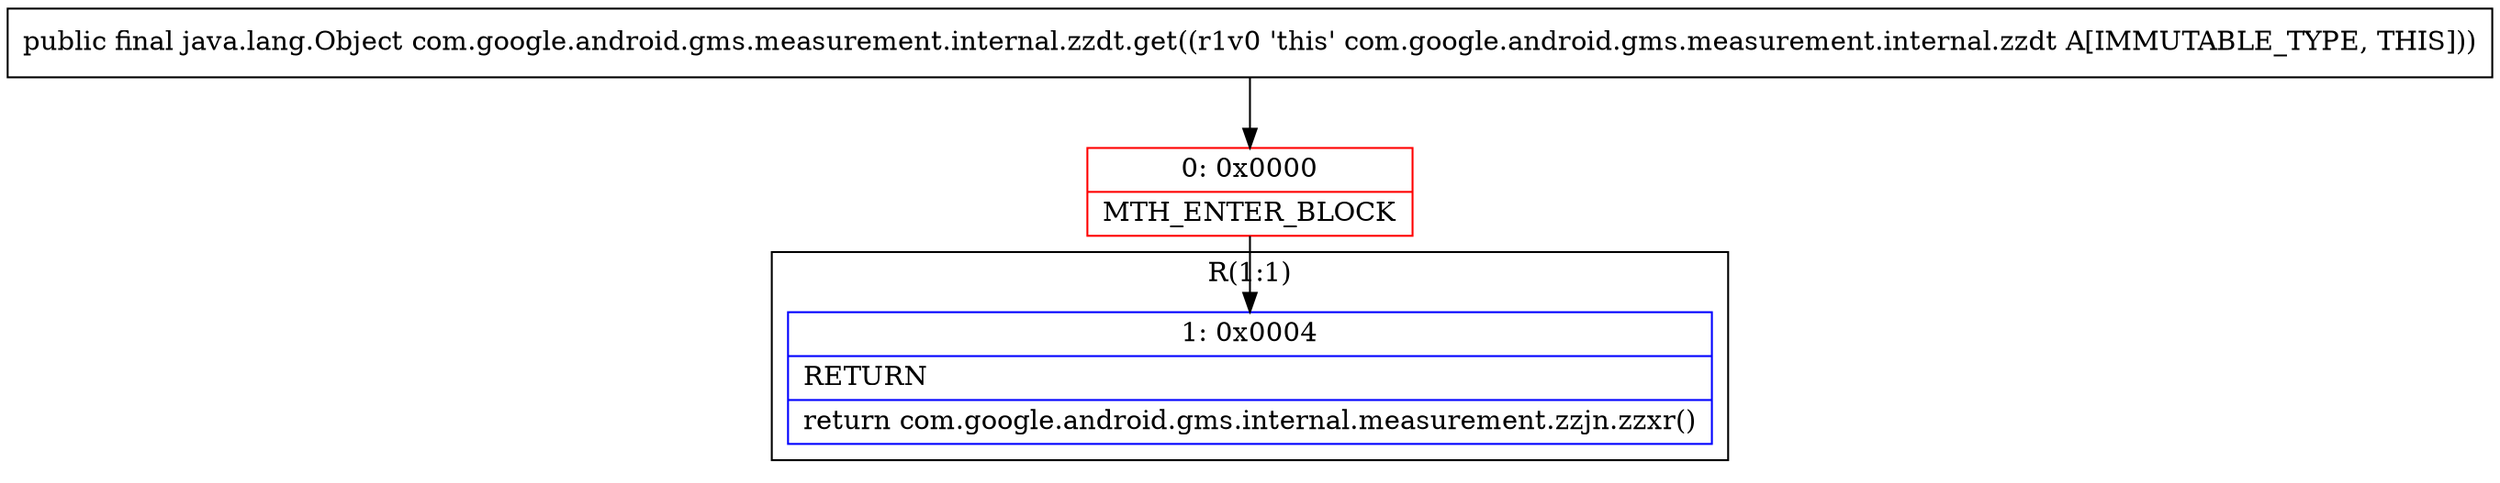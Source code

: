digraph "CFG forcom.google.android.gms.measurement.internal.zzdt.get()Ljava\/lang\/Object;" {
subgraph cluster_Region_1998902752 {
label = "R(1:1)";
node [shape=record,color=blue];
Node_1 [shape=record,label="{1\:\ 0x0004|RETURN\l|return com.google.android.gms.internal.measurement.zzjn.zzxr()\l}"];
}
Node_0 [shape=record,color=red,label="{0\:\ 0x0000|MTH_ENTER_BLOCK\l}"];
MethodNode[shape=record,label="{public final java.lang.Object com.google.android.gms.measurement.internal.zzdt.get((r1v0 'this' com.google.android.gms.measurement.internal.zzdt A[IMMUTABLE_TYPE, THIS])) }"];
MethodNode -> Node_0;
Node_0 -> Node_1;
}


